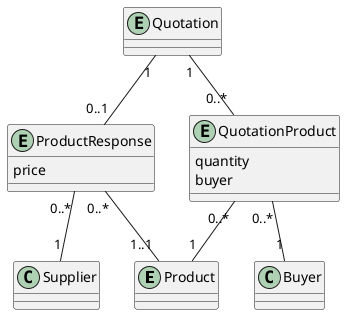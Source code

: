 @startuml aa

entity Product {}

entity ProductResponse {
  price
}

together {
  entity Product
  entity ProductResponse
}

entity  Quotation  {}

entity QuotationProduct{
  quantity
  buyer
}

Quotation "1" -- "0..*" QuotationProduct
QuotationProduct "0..*" -- "1" Product
QuotationProduct "0..*" -- "1" Buyer 
ProductResponse "0..*" -- "1" Supplier 
ProductResponse "0..*" -- "1..1" Product
ProductResponse "0..1" -up- "1" Quotation 
@enduml